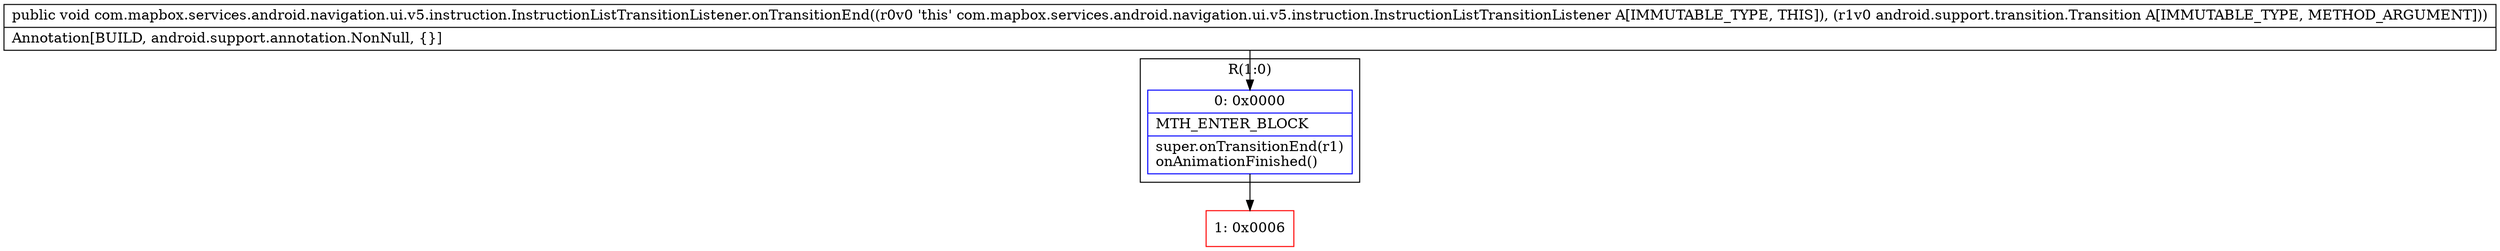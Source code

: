 digraph "CFG forcom.mapbox.services.android.navigation.ui.v5.instruction.InstructionListTransitionListener.onTransitionEnd(Landroid\/support\/transition\/Transition;)V" {
subgraph cluster_Region_46036343 {
label = "R(1:0)";
node [shape=record,color=blue];
Node_0 [shape=record,label="{0\:\ 0x0000|MTH_ENTER_BLOCK\l|super.onTransitionEnd(r1)\lonAnimationFinished()\l}"];
}
Node_1 [shape=record,color=red,label="{1\:\ 0x0006}"];
MethodNode[shape=record,label="{public void com.mapbox.services.android.navigation.ui.v5.instruction.InstructionListTransitionListener.onTransitionEnd((r0v0 'this' com.mapbox.services.android.navigation.ui.v5.instruction.InstructionListTransitionListener A[IMMUTABLE_TYPE, THIS]), (r1v0 android.support.transition.Transition A[IMMUTABLE_TYPE, METHOD_ARGUMENT]))  | Annotation[BUILD, android.support.annotation.NonNull, \{\}]\l}"];
MethodNode -> Node_0;
Node_0 -> Node_1;
}

